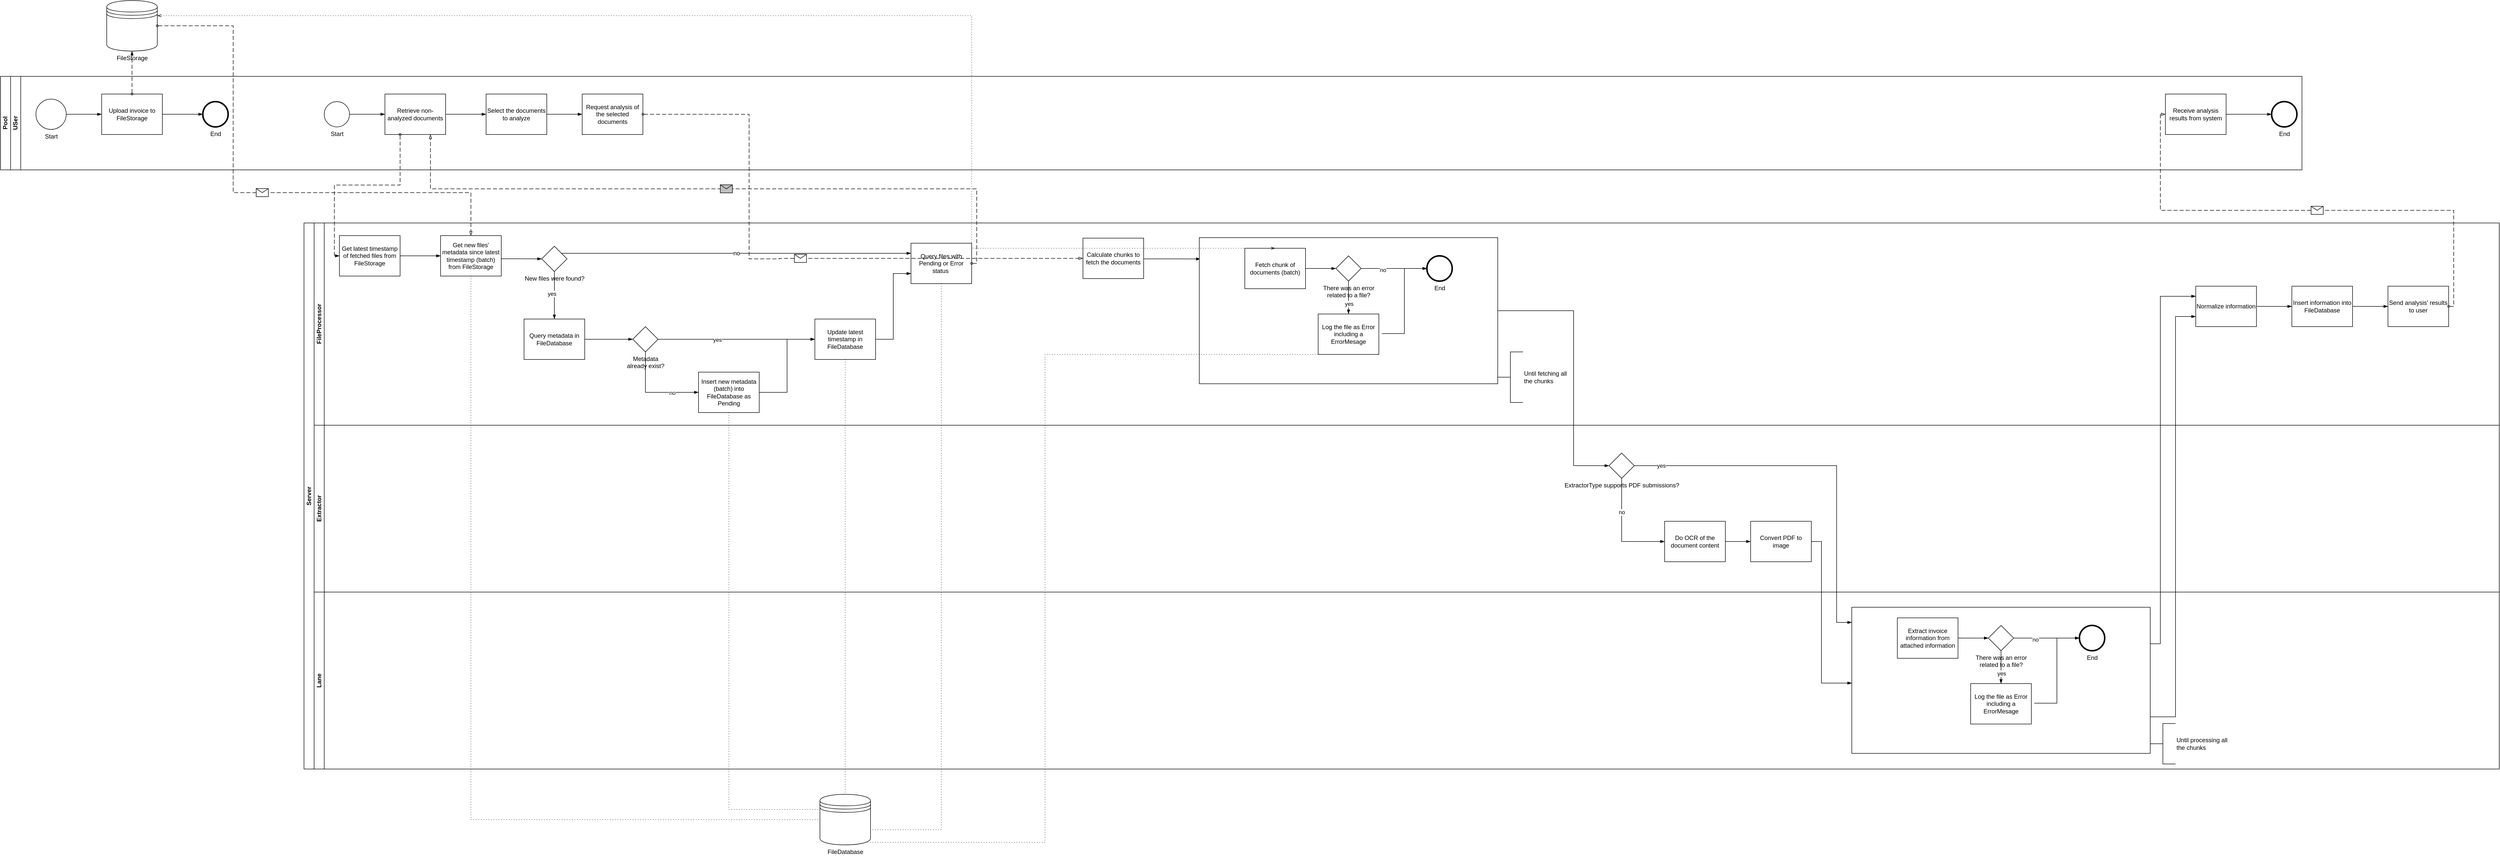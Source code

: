 <mxfile version="28.2.5">
  <diagram name="Page-1" id="7MYnHC7Nl61p4_IIF2tp">
    <mxGraphModel dx="1422" dy="847" grid="1" gridSize="10" guides="1" tooltips="1" connect="1" arrows="1" fold="1" page="1" pageScale="1" pageWidth="850" pageHeight="1100" math="0" shadow="0">
      <root>
        <mxCell id="0" />
        <mxCell id="1" parent="0" />
        <mxCell id="_6YwwcxWLy-YnH5HAZG2-1" value="Server" style="swimlane;html=1;childLayout=stackLayout;resizeParent=1;resizeParentMax=0;horizontal=0;startSize=20;horizontalStack=0;whiteSpace=wrap;" parent="1" vertex="1">
          <mxGeometry x="640" y="480" width="4340" height="1080" as="geometry" />
        </mxCell>
        <mxCell id="_6YwwcxWLy-YnH5HAZG2-3" value="FileProcessor" style="swimlane;html=1;startSize=20;horizontal=0;" parent="_6YwwcxWLy-YnH5HAZG2-1" vertex="1">
          <mxGeometry x="20" width="4320" height="400" as="geometry" />
        </mxCell>
        <mxCell id="_6YwwcxWLy-YnH5HAZG2-68" value="Get latest timestamp of fetched files from FileStorage" style="points=[[0.25,0,0],[0.5,0,0],[0.75,0,0],[1,0.25,0],[1,0.5,0],[1,0.75,0],[0.75,1,0],[0.5,1,0],[0.25,1,0],[0,0.75,0],[0,0.5,0],[0,0.25,0]];shape=mxgraph.bpmn.task2;whiteSpace=wrap;rectStyle=rounded;size=10;html=1;container=1;expand=0;collapsible=0;taskMarker=abstract;" parent="_6YwwcxWLy-YnH5HAZG2-3" vertex="1">
          <mxGeometry x="50" y="25" width="120" height="80" as="geometry" />
        </mxCell>
        <mxCell id="IxoUQpYRNnGJLe_pQWah-1" value="Get new files&#39; metadata since latest timestamp (batch) from FileStorage" style="points=[[0.25,0,0],[0.5,0,0],[0.75,0,0],[1,0.25,0],[1,0.5,0],[1,0.75,0],[0.75,1,0],[0.5,1,0],[0.25,1,0],[0,0.75,0],[0,0.5,0],[0,0.25,0]];shape=mxgraph.bpmn.task2;whiteSpace=wrap;rectStyle=rounded;size=10;html=1;container=1;expand=0;collapsible=0;taskMarker=abstract;" parent="_6YwwcxWLy-YnH5HAZG2-3" vertex="1">
          <mxGeometry x="250" y="25" width="120" height="80" as="geometry" />
        </mxCell>
        <mxCell id="IxoUQpYRNnGJLe_pQWah-4" value="" style="edgeStyle=elbowEdgeStyle;fontSize=12;html=1;endArrow=blockThin;endFill=1;rounded=0;exitX=1;exitY=0.5;exitDx=0;exitDy=0;exitPerimeter=0;entryX=0;entryY=0.5;entryDx=0;entryDy=0;entryPerimeter=0;" parent="_6YwwcxWLy-YnH5HAZG2-3" source="_6YwwcxWLy-YnH5HAZG2-68" target="IxoUQpYRNnGJLe_pQWah-1" edge="1">
          <mxGeometry width="160" relative="1" as="geometry">
            <mxPoint x="160" y="70" as="sourcePoint" />
            <mxPoint x="235" y="70" as="targetPoint" />
          </mxGeometry>
        </mxCell>
        <mxCell id="IxoUQpYRNnGJLe_pQWah-5" value="New files were found?" style="points=[[0.25,0.25,0],[0.5,0,0],[0.75,0.25,0],[1,0.5,0],[0.75,0.75,0],[0.5,1,0],[0.25,0.75,0],[0,0.5,0]];shape=mxgraph.bpmn.gateway2;html=1;verticalLabelPosition=bottom;labelBackgroundColor=#ffffff;verticalAlign=top;align=center;perimeter=rhombusPerimeter;outlineConnect=0;outline=none;symbol=none;" parent="_6YwwcxWLy-YnH5HAZG2-3" vertex="1">
          <mxGeometry x="450" y="46" width="50" height="50" as="geometry" />
        </mxCell>
        <mxCell id="IxoUQpYRNnGJLe_pQWah-6" value="" style="edgeStyle=elbowEdgeStyle;fontSize=12;html=1;endArrow=blockThin;endFill=1;rounded=0;exitX=1.002;exitY=0.572;exitDx=0;exitDy=0;exitPerimeter=0;entryX=0;entryY=0.5;entryDx=0;entryDy=0;entryPerimeter=0;" parent="_6YwwcxWLy-YnH5HAZG2-3" source="IxoUQpYRNnGJLe_pQWah-1" target="IxoUQpYRNnGJLe_pQWah-5" edge="1">
          <mxGeometry width="160" relative="1" as="geometry">
            <mxPoint x="370" y="60" as="sourcePoint" />
            <mxPoint x="450" y="60" as="targetPoint" />
          </mxGeometry>
        </mxCell>
        <mxCell id="_6YwwcxWLy-YnH5HAZG2-75" value="Query metadata in FileDatabase" style="points=[[0.25,0,0],[0.5,0,0],[0.75,0,0],[1,0.25,0],[1,0.5,0],[1,0.75,0],[0.75,1,0],[0.5,1,0],[0.25,1,0],[0,0.75,0],[0,0.5,0],[0,0.25,0]];shape=mxgraph.bpmn.task2;whiteSpace=wrap;rectStyle=rounded;size=10;html=1;container=1;expand=0;collapsible=0;taskMarker=abstract;" parent="_6YwwcxWLy-YnH5HAZG2-3" vertex="1">
          <mxGeometry x="415" y="190" width="120" height="80" as="geometry" />
        </mxCell>
        <mxCell id="_6YwwcxWLy-YnH5HAZG2-79" value="Metadata&lt;div&gt;already exist?&lt;/div&gt;" style="points=[[0.25,0.25,0],[0.5,0,0],[0.75,0.25,0],[1,0.5,0],[0.75,0.75,0],[0.5,1,0],[0.25,0.75,0],[0,0.5,0]];shape=mxgraph.bpmn.gateway2;html=1;verticalLabelPosition=bottom;labelBackgroundColor=#ffffff;verticalAlign=top;align=center;perimeter=rhombusPerimeter;outlineConnect=0;outline=none;symbol=none;" parent="_6YwwcxWLy-YnH5HAZG2-3" vertex="1">
          <mxGeometry x="630" y="205" width="50" height="50" as="geometry" />
        </mxCell>
        <mxCell id="_6YwwcxWLy-YnH5HAZG2-83" value="Insert new metadata (batch) into FileDatabase as Pending" style="points=[[0.25,0,0],[0.5,0,0],[0.75,0,0],[1,0.25,0],[1,0.5,0],[1,0.75,0],[0.75,1,0],[0.5,1,0],[0.25,1,0],[0,0.75,0],[0,0.5,0],[0,0.25,0]];shape=mxgraph.bpmn.task2;whiteSpace=wrap;rectStyle=rounded;size=10;html=1;container=1;expand=0;collapsible=0;taskMarker=abstract;" parent="_6YwwcxWLy-YnH5HAZG2-3" vertex="1">
          <mxGeometry x="760" y="295" width="120" height="80" as="geometry" />
        </mxCell>
        <mxCell id="_6YwwcxWLy-YnH5HAZG2-85" value="" style="edgeStyle=elbowEdgeStyle;fontSize=12;html=1;endArrow=blockThin;endFill=1;rounded=0;exitX=1;exitY=0.5;exitDx=0;exitDy=0;exitPerimeter=0;elbow=vertical;entryX=0;entryY=0.5;entryDx=0;entryDy=0;entryPerimeter=0;" parent="_6YwwcxWLy-YnH5HAZG2-3" source="_6YwwcxWLy-YnH5HAZG2-79" target="IxoUQpYRNnGJLe_pQWah-11" edge="1">
          <mxGeometry width="160" relative="1" as="geometry">
            <mxPoint x="850" y="250" as="sourcePoint" />
            <mxPoint x="1120" y="230" as="targetPoint" />
          </mxGeometry>
        </mxCell>
        <mxCell id="_6YwwcxWLy-YnH5HAZG2-87" value="yes" style="edgeLabel;html=1;align=center;verticalAlign=middle;resizable=0;points=[];" parent="_6YwwcxWLy-YnH5HAZG2-85" vertex="1" connectable="0">
          <mxGeometry x="-0.246" y="-1" relative="1" as="geometry">
            <mxPoint as="offset" />
          </mxGeometry>
        </mxCell>
        <mxCell id="_6YwwcxWLy-YnH5HAZG2-91" value="" style="edgeStyle=elbowEdgeStyle;fontSize=12;html=1;endArrow=blockThin;endFill=1;rounded=0;exitX=1;exitY=0.5;exitDx=0;exitDy=0;exitPerimeter=0;entryX=0;entryY=0.5;entryDx=0;entryDy=0;entryPerimeter=0;" parent="_6YwwcxWLy-YnH5HAZG2-3" source="_6YwwcxWLy-YnH5HAZG2-83" target="IxoUQpYRNnGJLe_pQWah-11" edge="1">
          <mxGeometry width="160" relative="1" as="geometry">
            <mxPoint x="1040" y="230" as="sourcePoint" />
            <mxPoint x="1120" y="230" as="targetPoint" />
          </mxGeometry>
        </mxCell>
        <mxCell id="_6YwwcxWLy-YnH5HAZG2-80" value="" style="edgeStyle=elbowEdgeStyle;fontSize=12;html=1;endArrow=blockThin;endFill=1;rounded=0;exitX=1;exitY=0.5;exitDx=0;exitDy=0;exitPerimeter=0;entryX=0;entryY=0.5;entryDx=0;entryDy=0;entryPerimeter=0;" parent="_6YwwcxWLy-YnH5HAZG2-3" source="_6YwwcxWLy-YnH5HAZG2-75" target="_6YwwcxWLy-YnH5HAZG2-79" edge="1">
          <mxGeometry width="160" relative="1" as="geometry">
            <mxPoint x="740" y="170" as="sourcePoint" />
            <mxPoint x="900" y="170" as="targetPoint" />
          </mxGeometry>
        </mxCell>
        <mxCell id="_6YwwcxWLy-YnH5HAZG2-86" value="" style="edgeStyle=elbowEdgeStyle;fontSize=12;html=1;endArrow=blockThin;endFill=1;rounded=0;exitX=0.5;exitY=1;exitDx=0;exitDy=0;exitPerimeter=0;entryX=0;entryY=0.5;entryDx=0;entryDy=0;entryPerimeter=0;" parent="_6YwwcxWLy-YnH5HAZG2-3" source="_6YwwcxWLy-YnH5HAZG2-79" target="_6YwwcxWLy-YnH5HAZG2-83" edge="1">
          <mxGeometry width="160" relative="1" as="geometry">
            <mxPoint x="850" y="210" as="sourcePoint" />
            <mxPoint x="1010" y="210" as="targetPoint" />
            <Array as="points">
              <mxPoint x="655" y="310" />
            </Array>
          </mxGeometry>
        </mxCell>
        <mxCell id="_6YwwcxWLy-YnH5HAZG2-88" value="no" style="edgeLabel;html=1;align=center;verticalAlign=middle;resizable=0;points=[];" parent="_6YwwcxWLy-YnH5HAZG2-86" vertex="1" connectable="0">
          <mxGeometry x="0.436" y="-1" relative="1" as="geometry">
            <mxPoint as="offset" />
          </mxGeometry>
        </mxCell>
        <mxCell id="IxoUQpYRNnGJLe_pQWah-8" value="no" style="edgeStyle=elbowEdgeStyle;fontSize=12;html=1;endArrow=blockThin;endFill=1;rounded=0;elbow=vertical;entryX=0;entryY=0.25;entryDx=0;entryDy=0;entryPerimeter=0;" parent="_6YwwcxWLy-YnH5HAZG2-3" source="IxoUQpYRNnGJLe_pQWah-5" target="4CAUM8k7ks4e4TiP8N0I-108" edge="1">
          <mxGeometry width="160" relative="1" as="geometry">
            <mxPoint x="630" y="70.71" as="sourcePoint" />
            <mxPoint x="1180" y="51" as="targetPoint" />
            <Array as="points" />
          </mxGeometry>
        </mxCell>
        <mxCell id="IxoUQpYRNnGJLe_pQWah-9" value="" style="fontSize=12;html=1;endArrow=blockThin;endFill=1;rounded=0;exitX=0.5;exitY=1;exitDx=0;exitDy=0;exitPerimeter=0;entryX=0.5;entryY=0;entryDx=0;entryDy=0;entryPerimeter=0;" parent="_6YwwcxWLy-YnH5HAZG2-3" source="IxoUQpYRNnGJLe_pQWah-5" target="_6YwwcxWLy-YnH5HAZG2-75" edge="1">
          <mxGeometry width="160" relative="1" as="geometry">
            <mxPoint x="620" y="190" as="sourcePoint" />
            <mxPoint x="602" y="190" as="targetPoint" />
          </mxGeometry>
        </mxCell>
        <mxCell id="IxoUQpYRNnGJLe_pQWah-10" value="yes" style="edgeLabel;html=1;align=center;verticalAlign=middle;resizable=0;points=[];" parent="IxoUQpYRNnGJLe_pQWah-9" vertex="1" connectable="0">
          <mxGeometry x="-0.07" y="-5" relative="1" as="geometry">
            <mxPoint as="offset" />
          </mxGeometry>
        </mxCell>
        <mxCell id="IxoUQpYRNnGJLe_pQWah-11" value="Update latest timestamp in FileDatabase" style="points=[[0.25,0,0],[0.5,0,0],[0.75,0,0],[1,0.25,0],[1,0.5,0],[1,0.75,0],[0.75,1,0],[0.5,1,0],[0.25,1,0],[0,0.75,0],[0,0.5,0],[0,0.25,0]];shape=mxgraph.bpmn.task2;whiteSpace=wrap;rectStyle=rounded;size=10;html=1;container=1;expand=0;collapsible=0;taskMarker=abstract;" parent="_6YwwcxWLy-YnH5HAZG2-3" vertex="1">
          <mxGeometry x="990" y="190" width="120" height="80" as="geometry" />
        </mxCell>
        <mxCell id="IxoUQpYRNnGJLe_pQWah-13" value="" style="edgeStyle=elbowEdgeStyle;fontSize=12;html=1;endArrow=blockThin;endFill=1;rounded=0;exitX=1;exitY=0.5;exitDx=0;exitDy=0;exitPerimeter=0;entryX=0;entryY=0.75;entryDx=0;entryDy=0;entryPerimeter=0;" parent="_6YwwcxWLy-YnH5HAZG2-3" source="IxoUQpYRNnGJLe_pQWah-11" target="4CAUM8k7ks4e4TiP8N0I-108" edge="1">
          <mxGeometry width="160" relative="1" as="geometry">
            <mxPoint x="1190" y="250" as="sourcePoint" />
            <mxPoint x="1180" y="91" as="targetPoint" />
          </mxGeometry>
        </mxCell>
        <mxCell id="4CAUM8k7ks4e4TiP8N0I-47" value="" style="edgeStyle=elbowEdgeStyle;fontSize=12;html=1;endArrow=blockThin;endFill=1;rounded=0;exitX=1;exitY=0.5;exitDx=0;exitDy=0;exitPerimeter=0;entryX=0.004;entryY=0.146;entryDx=0;entryDy=0;entryPerimeter=0;" parent="_6YwwcxWLy-YnH5HAZG2-3" target="4CAUM8k7ks4e4TiP8N0I-51" edge="1">
          <mxGeometry width="160" relative="1" as="geometry">
            <mxPoint x="1640" y="71" as="sourcePoint" />
            <mxPoint x="1750" y="71" as="targetPoint" />
          </mxGeometry>
        </mxCell>
        <mxCell id="4CAUM8k7ks4e4TiP8N0I-51" value="" style="points=[[0.25,0,0],[0.5,0,0],[0.75,0,0],[1,0.25,0],[1,0.5,0],[1,0.75,0],[0.75,1,0],[0.5,1,0],[0.25,1,0],[0,0.75,0],[0,0.5,0],[0,0.25,0]];shape=mxgraph.bpmn.task2;whiteSpace=wrap;rectStyle=rounded;size=10;html=1;container=1;expand=0;collapsible=0;taskMarker=abstract;isLoopStandard=1;isLoopSub=1;" parent="_6YwwcxWLy-YnH5HAZG2-3" vertex="1">
          <mxGeometry x="1750" y="29" width="590" height="289" as="geometry" />
        </mxCell>
        <mxCell id="4CAUM8k7ks4e4TiP8N0I-53" value="Fetch chunk of documents (batch)" style="points=[[0.25,0,0],[0.5,0,0],[0.75,0,0],[1,0.25,0],[1,0.5,0],[1,0.75,0],[0.75,1,0],[0.5,1,0],[0.25,1,0],[0,0.75,0],[0,0.5,0],[0,0.25,0]];shape=mxgraph.bpmn.task2;whiteSpace=wrap;rectStyle=rounded;size=10;html=1;container=1;expand=0;collapsible=0;taskMarker=abstract;" parent="4CAUM8k7ks4e4TiP8N0I-51" vertex="1">
          <mxGeometry x="90" y="21" width="120" height="80" as="geometry" />
        </mxCell>
        <mxCell id="4CAUM8k7ks4e4TiP8N0I-54" value="There was an error&lt;div&gt;related to a file?&lt;/div&gt;" style="points=[[0.25,0.25,0],[0.5,0,0],[0.75,0.25,0],[1,0.5,0],[0.75,0.75,0],[0.5,1,0],[0.25,0.75,0],[0,0.5,0]];shape=mxgraph.bpmn.gateway2;html=1;verticalLabelPosition=bottom;labelBackgroundColor=#ffffff;verticalAlign=top;align=center;perimeter=rhombusPerimeter;outlineConnect=0;outline=none;symbol=none;" parent="4CAUM8k7ks4e4TiP8N0I-51" vertex="1">
          <mxGeometry x="270" y="36" width="50" height="50" as="geometry" />
        </mxCell>
        <mxCell id="4CAUM8k7ks4e4TiP8N0I-55" value="" style="edgeStyle=elbowEdgeStyle;fontSize=12;html=1;endArrow=blockThin;endFill=1;rounded=0;exitX=1;exitY=0.5;exitDx=0;exitDy=0;exitPerimeter=0;entryX=0;entryY=0.5;entryDx=0;entryDy=0;entryPerimeter=0;" parent="4CAUM8k7ks4e4TiP8N0I-51" source="4CAUM8k7ks4e4TiP8N0I-53" target="4CAUM8k7ks4e4TiP8N0I-54" edge="1">
          <mxGeometry width="160" relative="1" as="geometry">
            <mxPoint x="30" y="-21" as="sourcePoint" />
            <mxPoint x="190" y="-21" as="targetPoint" />
          </mxGeometry>
        </mxCell>
        <mxCell id="4CAUM8k7ks4e4TiP8N0I-57" value="Log the file as Error including a ErrorMesage" style="points=[[0.25,0,0],[0.5,0,0],[0.75,0,0],[1,0.25,0],[1,0.5,0],[1,0.75,0],[0.75,1,0],[0.5,1,0],[0.25,1,0],[0,0.75,0],[0,0.5,0],[0,0.25,0]];shape=mxgraph.bpmn.task2;whiteSpace=wrap;rectStyle=rounded;size=10;html=1;container=1;expand=0;collapsible=0;taskMarker=abstract;" parent="4CAUM8k7ks4e4TiP8N0I-51" vertex="1">
          <mxGeometry x="235" y="151" width="120" height="80" as="geometry" />
        </mxCell>
        <mxCell id="4CAUM8k7ks4e4TiP8N0I-58" value="" style="edgeStyle=elbowEdgeStyle;fontSize=12;html=1;endArrow=blockThin;endFill=1;rounded=0;exitX=0.5;exitY=1;exitDx=0;exitDy=0;exitPerimeter=0;entryX=0.5;entryY=0;entryDx=0;entryDy=0;entryPerimeter=0;" parent="4CAUM8k7ks4e4TiP8N0I-51" source="4CAUM8k7ks4e4TiP8N0I-54" target="4CAUM8k7ks4e4TiP8N0I-57" edge="1">
          <mxGeometry width="160" relative="1" as="geometry">
            <mxPoint x="70" y="109" as="sourcePoint" />
            <mxPoint x="230" y="109" as="targetPoint" />
          </mxGeometry>
        </mxCell>
        <mxCell id="4CAUM8k7ks4e4TiP8N0I-59" value="yes" style="edgeLabel;html=1;align=center;verticalAlign=middle;resizable=0;points=[];" parent="4CAUM8k7ks4e4TiP8N0I-58" vertex="1" connectable="0">
          <mxGeometry x="0.367" y="1" relative="1" as="geometry">
            <mxPoint as="offset" />
          </mxGeometry>
        </mxCell>
        <mxCell id="4CAUM8k7ks4e4TiP8N0I-60" value="End" style="points=[[0.145,0.145,0],[0.5,0,0],[0.855,0.145,0],[1,0.5,0],[0.855,0.855,0],[0.5,1,0],[0.145,0.855,0],[0,0.5,0]];shape=mxgraph.bpmn.event;html=1;verticalLabelPosition=bottom;labelBackgroundColor=#ffffff;verticalAlign=top;align=center;perimeter=ellipsePerimeter;outlineConnect=0;aspect=fixed;outline=end;symbol=terminate2;" parent="4CAUM8k7ks4e4TiP8N0I-51" vertex="1">
          <mxGeometry x="450" y="36" width="50" height="50" as="geometry" />
        </mxCell>
        <mxCell id="4CAUM8k7ks4e4TiP8N0I-61" value="" style="edgeStyle=elbowEdgeStyle;fontSize=12;html=1;endArrow=blockThin;endFill=1;rounded=0;exitX=1;exitY=0.5;exitDx=0;exitDy=0;exitPerimeter=0;entryX=0;entryY=0.5;entryDx=0;entryDy=0;entryPerimeter=0;" parent="4CAUM8k7ks4e4TiP8N0I-51" source="4CAUM8k7ks4e4TiP8N0I-54" target="4CAUM8k7ks4e4TiP8N0I-60" edge="1">
          <mxGeometry width="160" relative="1" as="geometry">
            <mxPoint x="200" y="211" as="sourcePoint" />
            <mxPoint x="360" y="211" as="targetPoint" />
          </mxGeometry>
        </mxCell>
        <mxCell id="4CAUM8k7ks4e4TiP8N0I-63" value="no" style="edgeLabel;html=1;align=center;verticalAlign=middle;resizable=0;points=[];" parent="4CAUM8k7ks4e4TiP8N0I-61" vertex="1" connectable="0">
          <mxGeometry x="-0.34" y="-3" relative="1" as="geometry">
            <mxPoint as="offset" />
          </mxGeometry>
        </mxCell>
        <mxCell id="4CAUM8k7ks4e4TiP8N0I-62" value="" style="edgeStyle=elbowEdgeStyle;fontSize=12;html=1;endArrow=blockThin;endFill=1;rounded=0;entryX=0;entryY=0.5;entryDx=0;entryDy=0;entryPerimeter=0;exitX=1.048;exitY=0.484;exitDx=0;exitDy=0;exitPerimeter=0;" parent="4CAUM8k7ks4e4TiP8N0I-51" source="4CAUM8k7ks4e4TiP8N0I-57" target="4CAUM8k7ks4e4TiP8N0I-60" edge="1">
          <mxGeometry width="160" relative="1" as="geometry">
            <mxPoint x="200" y="211" as="sourcePoint" />
            <mxPoint x="360" y="211" as="targetPoint" />
          </mxGeometry>
        </mxCell>
        <mxCell id="4CAUM8k7ks4e4TiP8N0I-65" value="Until fetching all&lt;div&gt;the chunks&lt;/div&gt;" style="html=1;shape=mxgraph.flowchart.annotation_2;align=left;labelPosition=right;" parent="_6YwwcxWLy-YnH5HAZG2-3" vertex="1">
          <mxGeometry x="2340" y="255" width="50" height="100" as="geometry" />
        </mxCell>
        <mxCell id="4CAUM8k7ks4e4TiP8N0I-104" value="" style="edgeStyle=elbowEdgeStyle;fontSize=12;html=1;endArrow=blockThin;endFill=1;rounded=0;exitX=1;exitY=0.5;exitDx=0;exitDy=0;exitPerimeter=0;entryX=0;entryY=0.5;entryDx=0;entryDy=0;entryPerimeter=0;" parent="_6YwwcxWLy-YnH5HAZG2-3" source="4CAUM8k7ks4e4TiP8N0I-100" target="4CAUM8k7ks4e4TiP8N0I-103" edge="1">
          <mxGeometry width="160" relative="1" as="geometry">
            <mxPoint x="3460" y="220" as="sourcePoint" />
            <mxPoint x="3620" y="220" as="targetPoint" />
          </mxGeometry>
        </mxCell>
        <mxCell id="4CAUM8k7ks4e4TiP8N0I-108" value="Query files with Pending or Error status&amp;nbsp;" style="points=[[0.25,0,0],[0.5,0,0],[0.75,0,0],[1,0.25,0],[1,0.5,0],[1,0.75,0],[0.75,1,0],[0.5,1,0],[0.25,1,0],[0,0.75,0],[0,0.5,0],[0,0.25,0]];shape=mxgraph.bpmn.task2;whiteSpace=wrap;rectStyle=rounded;size=10;html=1;container=1;expand=0;collapsible=0;taskMarker=send;" parent="_6YwwcxWLy-YnH5HAZG2-3" vertex="1">
          <mxGeometry x="1180" y="40" width="120" height="80" as="geometry" />
        </mxCell>
        <mxCell id="4CAUM8k7ks4e4TiP8N0I-113" value="Calculate chunks to fetch the documents" style="points=[[0.25,0,0],[0.5,0,0],[0.75,0,0],[1,0.25,0],[1,0.5,0],[1,0.75,0],[0.75,1,0],[0.5,1,0],[0.25,1,0],[0,0.75,0],[0,0.5,0],[0,0.25,0]];shape=mxgraph.bpmn.task2;whiteSpace=wrap;rectStyle=rounded;size=10;html=1;container=1;expand=0;collapsible=0;taskMarker=receive;" parent="_6YwwcxWLy-YnH5HAZG2-3" vertex="1">
          <mxGeometry x="1520" y="30" width="120" height="80" as="geometry" />
        </mxCell>
        <mxCell id="4CAUM8k7ks4e4TiP8N0I-103" value="Insert information into FileDatabase" style="points=[[0.25,0,0],[0.5,0,0],[0.75,0,0],[1,0.25,0],[1,0.5,0],[1,0.75,0],[0.75,1,0],[0.5,1,0],[0.25,1,0],[0,0.75,0],[0,0.5,0],[0,0.25,0]];shape=mxgraph.bpmn.task2;whiteSpace=wrap;rectStyle=rounded;size=10;html=1;container=1;expand=0;collapsible=0;taskMarker=abstract;" parent="_6YwwcxWLy-YnH5HAZG2-3" vertex="1">
          <mxGeometry x="3910" y="125" width="120" height="80" as="geometry" />
        </mxCell>
        <mxCell id="4CAUM8k7ks4e4TiP8N0I-100" value="Normalize information" style="points=[[0.25,0,0],[0.5,0,0],[0.75,0,0],[1,0.25,0],[1,0.5,0],[1,0.75,0],[0.75,1,0],[0.5,1,0],[0.25,1,0],[0,0.75,0],[0,0.5,0],[0,0.25,0]];shape=mxgraph.bpmn.task2;whiteSpace=wrap;rectStyle=rounded;size=10;html=1;container=1;expand=0;collapsible=0;taskMarker=abstract;" parent="_6YwwcxWLy-YnH5HAZG2-3" vertex="1">
          <mxGeometry x="3720" y="125" width="120" height="80" as="geometry" />
        </mxCell>
        <mxCell id="4CAUM8k7ks4e4TiP8N0I-125" value="Send analysis&#39; results to user" style="points=[[0.25,0,0],[0.5,0,0],[0.75,0,0],[1,0.25,0],[1,0.5,0],[1,0.75,0],[0.75,1,0],[0.5,1,0],[0.25,1,0],[0,0.75,0],[0,0.5,0],[0,0.25,0]];shape=mxgraph.bpmn.task2;whiteSpace=wrap;rectStyle=rounded;size=10;html=1;container=1;expand=0;collapsible=0;taskMarker=send;" parent="_6YwwcxWLy-YnH5HAZG2-3" vertex="1">
          <mxGeometry x="4100" y="125" width="120" height="80" as="geometry" />
        </mxCell>
        <mxCell id="4CAUM8k7ks4e4TiP8N0I-126" value="" style="edgeStyle=elbowEdgeStyle;fontSize=12;html=1;endArrow=blockThin;endFill=1;rounded=0;exitX=1;exitY=0.5;exitDx=0;exitDy=0;exitPerimeter=0;entryX=0;entryY=0.5;entryDx=0;entryDy=0;entryPerimeter=0;" parent="_6YwwcxWLy-YnH5HAZG2-3" source="4CAUM8k7ks4e4TiP8N0I-103" target="4CAUM8k7ks4e4TiP8N0I-125" edge="1">
          <mxGeometry width="160" relative="1" as="geometry">
            <mxPoint x="4020" y="50" as="sourcePoint" />
            <mxPoint x="4105" y="165" as="targetPoint" />
          </mxGeometry>
        </mxCell>
        <mxCell id="4CAUM8k7ks4e4TiP8N0I-24" value="Extractor" style="swimlane;html=1;startSize=20;horizontal=0;" parent="_6YwwcxWLy-YnH5HAZG2-1" vertex="1">
          <mxGeometry x="20" y="400" width="4320" height="330" as="geometry" />
        </mxCell>
        <mxCell id="4CAUM8k7ks4e4TiP8N0I-68" value="ExtractorType supports PDF submissions?" style="points=[[0.25,0.25,0],[0.5,0,0],[0.75,0.25,0],[1,0.5,0],[0.75,0.75,0],[0.5,1,0],[0.25,0.75,0],[0,0.5,0]];shape=mxgraph.bpmn.gateway2;html=1;verticalLabelPosition=bottom;labelBackgroundColor=#ffffff;verticalAlign=top;align=center;perimeter=rhombusPerimeter;outlineConnect=0;outline=none;symbol=none;" parent="4CAUM8k7ks4e4TiP8N0I-24" vertex="1">
          <mxGeometry x="2560" y="55" width="50" height="50" as="geometry" />
        </mxCell>
        <mxCell id="4CAUM8k7ks4e4TiP8N0I-72" value="Do OCR of the document content" style="points=[[0.25,0,0],[0.5,0,0],[0.75,0,0],[1,0.25,0],[1,0.5,0],[1,0.75,0],[0.75,1,0],[0.5,1,0],[0.25,1,0],[0,0.75,0],[0,0.5,0],[0,0.25,0]];shape=mxgraph.bpmn.task2;whiteSpace=wrap;rectStyle=rounded;size=10;html=1;container=1;expand=0;collapsible=0;taskMarker=abstract;" parent="4CAUM8k7ks4e4TiP8N0I-24" vertex="1">
          <mxGeometry x="2670" y="190" width="120" height="80" as="geometry" />
        </mxCell>
        <mxCell id="4CAUM8k7ks4e4TiP8N0I-73" value="Convert PDF to image" style="points=[[0.25,0,0],[0.5,0,0],[0.75,0,0],[1,0.25,0],[1,0.5,0],[1,0.75,0],[0.75,1,0],[0.5,1,0],[0.25,1,0],[0,0.75,0],[0,0.5,0],[0,0.25,0]];shape=mxgraph.bpmn.task2;whiteSpace=wrap;rectStyle=rounded;size=10;html=1;container=1;expand=0;collapsible=0;taskMarker=abstract;" parent="4CAUM8k7ks4e4TiP8N0I-24" vertex="1">
          <mxGeometry x="2840" y="190" width="120" height="80" as="geometry" />
        </mxCell>
        <mxCell id="4CAUM8k7ks4e4TiP8N0I-74" value="" style="edgeStyle=elbowEdgeStyle;fontSize=12;html=1;endArrow=blockThin;endFill=1;rounded=0;exitX=0.5;exitY=1;exitDx=0;exitDy=0;exitPerimeter=0;" parent="4CAUM8k7ks4e4TiP8N0I-24" source="4CAUM8k7ks4e4TiP8N0I-68" target="4CAUM8k7ks4e4TiP8N0I-72" edge="1">
          <mxGeometry width="160" relative="1" as="geometry">
            <mxPoint x="2660" y="190" as="sourcePoint" />
            <mxPoint x="2820" y="190" as="targetPoint" />
            <Array as="points">
              <mxPoint x="2585" y="170" />
            </Array>
          </mxGeometry>
        </mxCell>
        <mxCell id="4CAUM8k7ks4e4TiP8N0I-75" value="no" style="edgeLabel;html=1;align=center;verticalAlign=middle;resizable=0;points=[];" parent="4CAUM8k7ks4e4TiP8N0I-74" vertex="1" connectable="0">
          <mxGeometry x="-0.362" relative="1" as="geometry">
            <mxPoint as="offset" />
          </mxGeometry>
        </mxCell>
        <mxCell id="4CAUM8k7ks4e4TiP8N0I-77" value="" style="edgeStyle=elbowEdgeStyle;fontSize=12;html=1;endArrow=blockThin;endFill=1;rounded=0;exitX=1;exitY=0.5;exitDx=0;exitDy=0;exitPerimeter=0;entryX=0;entryY=0.5;entryDx=0;entryDy=0;entryPerimeter=0;" parent="4CAUM8k7ks4e4TiP8N0I-24" source="4CAUM8k7ks4e4TiP8N0I-72" target="4CAUM8k7ks4e4TiP8N0I-73" edge="1">
          <mxGeometry width="160" relative="1" as="geometry">
            <mxPoint x="2750" y="210" as="sourcePoint" />
            <mxPoint x="2820" y="230" as="targetPoint" />
          </mxGeometry>
        </mxCell>
        <mxCell id="4CAUM8k7ks4e4TiP8N0I-69" value="" style="edgeStyle=elbowEdgeStyle;fontSize=12;html=1;endArrow=blockThin;endFill=1;rounded=0;exitX=1;exitY=0.5;exitDx=0;exitDy=0;exitPerimeter=0;entryX=0;entryY=0.5;entryDx=0;entryDy=0;entryPerimeter=0;" parent="_6YwwcxWLy-YnH5HAZG2-1" source="4CAUM8k7ks4e4TiP8N0I-51" target="4CAUM8k7ks4e4TiP8N0I-68" edge="1">
          <mxGeometry width="160" relative="1" as="geometry">
            <mxPoint x="2260" y="520" as="sourcePoint" />
            <mxPoint x="2420" y="520" as="targetPoint" />
            <Array as="points">
              <mxPoint x="2510" y="330" />
            </Array>
          </mxGeometry>
        </mxCell>
        <mxCell id="4CAUM8k7ks4e4TiP8N0I-96" value="Lane" style="swimlane;startSize=20;horizontal=0;html=1;whiteSpace=wrap;" parent="_6YwwcxWLy-YnH5HAZG2-1" vertex="1">
          <mxGeometry x="20" y="730" width="4320" height="350" as="geometry" />
        </mxCell>
        <mxCell id="4CAUM8k7ks4e4TiP8N0I-114" value="" style="points=[[0.25,0,0],[0.5,0,0],[0.75,0,0],[1,0.25,0],[1,0.5,0],[1,0.75,0],[0.75,1,0],[0.5,1,0],[0.25,1,0],[0,0.75,0],[0,0.5,0],[0,0.25,0]];shape=mxgraph.bpmn.task2;whiteSpace=wrap;rectStyle=rounded;size=10;html=1;container=1;expand=0;collapsible=0;taskMarker=abstract;isLoopStandard=1;isLoopSub=1;" parent="4CAUM8k7ks4e4TiP8N0I-96" vertex="1">
          <mxGeometry x="3040" y="30" width="590" height="289" as="geometry" />
        </mxCell>
        <mxCell id="4CAUM8k7ks4e4TiP8N0I-115" value="Extract invoice information from attached information" style="points=[[0.25,0,0],[0.5,0,0],[0.75,0,0],[1,0.25,0],[1,0.5,0],[1,0.75,0],[0.75,1,0],[0.5,1,0],[0.25,1,0],[0,0.75,0],[0,0.5,0],[0,0.25,0]];shape=mxgraph.bpmn.task2;whiteSpace=wrap;rectStyle=rounded;size=10;html=1;container=1;expand=0;collapsible=0;taskMarker=abstract;" parent="4CAUM8k7ks4e4TiP8N0I-114" vertex="1">
          <mxGeometry x="90" y="21" width="120" height="80" as="geometry" />
        </mxCell>
        <mxCell id="4CAUM8k7ks4e4TiP8N0I-116" value="There was an error&lt;div&gt;related to a file?&lt;/div&gt;" style="points=[[0.25,0.25,0],[0.5,0,0],[0.75,0.25,0],[1,0.5,0],[0.75,0.75,0],[0.5,1,0],[0.25,0.75,0],[0,0.5,0]];shape=mxgraph.bpmn.gateway2;html=1;verticalLabelPosition=bottom;labelBackgroundColor=#ffffff;verticalAlign=top;align=center;perimeter=rhombusPerimeter;outlineConnect=0;outline=none;symbol=none;" parent="4CAUM8k7ks4e4TiP8N0I-114" vertex="1">
          <mxGeometry x="270" y="36" width="50" height="50" as="geometry" />
        </mxCell>
        <mxCell id="4CAUM8k7ks4e4TiP8N0I-117" value="" style="edgeStyle=elbowEdgeStyle;fontSize=12;html=1;endArrow=blockThin;endFill=1;rounded=0;exitX=1;exitY=0.5;exitDx=0;exitDy=0;exitPerimeter=0;entryX=0;entryY=0.5;entryDx=0;entryDy=0;entryPerimeter=0;" parent="4CAUM8k7ks4e4TiP8N0I-114" source="4CAUM8k7ks4e4TiP8N0I-115" target="4CAUM8k7ks4e4TiP8N0I-116" edge="1">
          <mxGeometry width="160" relative="1" as="geometry">
            <mxPoint x="30" y="-21" as="sourcePoint" />
            <mxPoint x="190" y="-21" as="targetPoint" />
          </mxGeometry>
        </mxCell>
        <mxCell id="4CAUM8k7ks4e4TiP8N0I-118" value="Log the file as Error including a ErrorMesage" style="points=[[0.25,0,0],[0.5,0,0],[0.75,0,0],[1,0.25,0],[1,0.5,0],[1,0.75,0],[0.75,1,0],[0.5,1,0],[0.25,1,0],[0,0.75,0],[0,0.5,0],[0,0.25,0]];shape=mxgraph.bpmn.task2;whiteSpace=wrap;rectStyle=rounded;size=10;html=1;container=1;expand=0;collapsible=0;taskMarker=abstract;" parent="4CAUM8k7ks4e4TiP8N0I-114" vertex="1">
          <mxGeometry x="235" y="151" width="120" height="80" as="geometry" />
        </mxCell>
        <mxCell id="4CAUM8k7ks4e4TiP8N0I-119" value="" style="edgeStyle=elbowEdgeStyle;fontSize=12;html=1;endArrow=blockThin;endFill=1;rounded=0;exitX=0.5;exitY=1;exitDx=0;exitDy=0;exitPerimeter=0;entryX=0.5;entryY=0;entryDx=0;entryDy=0;entryPerimeter=0;" parent="4CAUM8k7ks4e4TiP8N0I-114" source="4CAUM8k7ks4e4TiP8N0I-116" target="4CAUM8k7ks4e4TiP8N0I-118" edge="1">
          <mxGeometry width="160" relative="1" as="geometry">
            <mxPoint x="70" y="109" as="sourcePoint" />
            <mxPoint x="230" y="109" as="targetPoint" />
          </mxGeometry>
        </mxCell>
        <mxCell id="4CAUM8k7ks4e4TiP8N0I-120" value="yes" style="edgeLabel;html=1;align=center;verticalAlign=middle;resizable=0;points=[];" parent="4CAUM8k7ks4e4TiP8N0I-119" vertex="1" connectable="0">
          <mxGeometry x="0.367" y="1" relative="1" as="geometry">
            <mxPoint as="offset" />
          </mxGeometry>
        </mxCell>
        <mxCell id="4CAUM8k7ks4e4TiP8N0I-121" value="End" style="points=[[0.145,0.145,0],[0.5,0,0],[0.855,0.145,0],[1,0.5,0],[0.855,0.855,0],[0.5,1,0],[0.145,0.855,0],[0,0.5,0]];shape=mxgraph.bpmn.event;html=1;verticalLabelPosition=bottom;labelBackgroundColor=#ffffff;verticalAlign=top;align=center;perimeter=ellipsePerimeter;outlineConnect=0;aspect=fixed;outline=end;symbol=terminate2;" parent="4CAUM8k7ks4e4TiP8N0I-114" vertex="1">
          <mxGeometry x="450" y="36" width="50" height="50" as="geometry" />
        </mxCell>
        <mxCell id="4CAUM8k7ks4e4TiP8N0I-122" value="" style="edgeStyle=elbowEdgeStyle;fontSize=12;html=1;endArrow=blockThin;endFill=1;rounded=0;exitX=1;exitY=0.5;exitDx=0;exitDy=0;exitPerimeter=0;entryX=0;entryY=0.5;entryDx=0;entryDy=0;entryPerimeter=0;" parent="4CAUM8k7ks4e4TiP8N0I-114" source="4CAUM8k7ks4e4TiP8N0I-116" target="4CAUM8k7ks4e4TiP8N0I-121" edge="1">
          <mxGeometry width="160" relative="1" as="geometry">
            <mxPoint x="200" y="211" as="sourcePoint" />
            <mxPoint x="360" y="211" as="targetPoint" />
          </mxGeometry>
        </mxCell>
        <mxCell id="4CAUM8k7ks4e4TiP8N0I-123" value="no" style="edgeLabel;html=1;align=center;verticalAlign=middle;resizable=0;points=[];" parent="4CAUM8k7ks4e4TiP8N0I-122" vertex="1" connectable="0">
          <mxGeometry x="-0.34" y="-3" relative="1" as="geometry">
            <mxPoint as="offset" />
          </mxGeometry>
        </mxCell>
        <mxCell id="4CAUM8k7ks4e4TiP8N0I-124" value="" style="edgeStyle=elbowEdgeStyle;fontSize=12;html=1;endArrow=blockThin;endFill=1;rounded=0;entryX=0;entryY=0.5;entryDx=0;entryDy=0;entryPerimeter=0;exitX=1.048;exitY=0.484;exitDx=0;exitDy=0;exitPerimeter=0;" parent="4CAUM8k7ks4e4TiP8N0I-114" source="4CAUM8k7ks4e4TiP8N0I-118" target="4CAUM8k7ks4e4TiP8N0I-121" edge="1">
          <mxGeometry width="160" relative="1" as="geometry">
            <mxPoint x="200" y="211" as="sourcePoint" />
            <mxPoint x="360" y="211" as="targetPoint" />
          </mxGeometry>
        </mxCell>
        <mxCell id="4CAUM8k7ks4e4TiP8N0I-133" value="Until processing all&lt;div&gt;the chunks&lt;/div&gt;" style="html=1;shape=mxgraph.flowchart.annotation_2;align=left;labelPosition=right;" parent="4CAUM8k7ks4e4TiP8N0I-96" vertex="1">
          <mxGeometry x="3630" y="260" width="50" height="80" as="geometry" />
        </mxCell>
        <mxCell id="4CAUM8k7ks4e4TiP8N0I-71" value="" style="edgeStyle=elbowEdgeStyle;fontSize=12;html=1;endArrow=blockThin;endFill=1;rounded=0;exitX=1;exitY=0.5;exitDx=0;exitDy=0;exitPerimeter=0;entryX=0;entryY=0.5;entryDx=0;entryDy=0;entryPerimeter=0;" parent="_6YwwcxWLy-YnH5HAZG2-1" source="4CAUM8k7ks4e4TiP8N0I-68" edge="1">
          <mxGeometry width="160" relative="1" as="geometry">
            <mxPoint x="2480" y="540" as="sourcePoint" />
            <mxPoint x="3060" y="790.0" as="targetPoint" />
            <Array as="points">
              <mxPoint x="3030" y="640" />
            </Array>
          </mxGeometry>
        </mxCell>
        <mxCell id="4CAUM8k7ks4e4TiP8N0I-76" value="yes" style="edgeLabel;html=1;align=center;verticalAlign=middle;resizable=0;points=[];" parent="4CAUM8k7ks4e4TiP8N0I-71" vertex="1" connectable="0">
          <mxGeometry x="-0.127" relative="1" as="geometry">
            <mxPoint x="-270" as="offset" />
          </mxGeometry>
        </mxCell>
        <mxCell id="4CAUM8k7ks4e4TiP8N0I-99" value="" style="edgeStyle=elbowEdgeStyle;fontSize=12;html=1;endArrow=blockThin;endFill=1;rounded=0;exitX=1;exitY=0.5;exitDx=0;exitDy=0;exitPerimeter=0;entryX=0;entryY=0.5;entryDx=0;entryDy=0;entryPerimeter=0;" parent="_6YwwcxWLy-YnH5HAZG2-1" source="4CAUM8k7ks4e4TiP8N0I-73" edge="1">
          <mxGeometry width="160" relative="1" as="geometry">
            <mxPoint x="2950" y="750" as="sourcePoint" />
            <mxPoint x="3060" y="910" as="targetPoint" />
            <Array as="points">
              <mxPoint x="3000" y="770" />
            </Array>
          </mxGeometry>
        </mxCell>
        <mxCell id="4CAUM8k7ks4e4TiP8N0I-101" value="" style="edgeStyle=elbowEdgeStyle;fontSize=12;html=1;endArrow=blockThin;endFill=1;rounded=0;exitX=1;exitY=0.25;exitDx=0;exitDy=0;exitPerimeter=0;entryX=0;entryY=0.25;entryDx=0;entryDy=0;entryPerimeter=0;" parent="_6YwwcxWLy-YnH5HAZG2-1" source="4CAUM8k7ks4e4TiP8N0I-114" target="4CAUM8k7ks4e4TiP8N0I-100" edge="1">
          <mxGeometry width="160" relative="1" as="geometry">
            <mxPoint x="3450" y="786.5" as="sourcePoint" />
            <mxPoint x="3460" y="616.5" as="targetPoint" />
            <Array as="points">
              <mxPoint x="3670" y="520" />
            </Array>
          </mxGeometry>
        </mxCell>
        <mxCell id="4CAUM8k7ks4e4TiP8N0I-102" value="" style="edgeStyle=elbowEdgeStyle;fontSize=12;html=1;endArrow=blockThin;endFill=1;rounded=0;exitX=1;exitY=0.75;exitDx=0;exitDy=0;exitPerimeter=0;entryX=0;entryY=0.75;entryDx=0;entryDy=0;entryPerimeter=0;" parent="_6YwwcxWLy-YnH5HAZG2-1" source="4CAUM8k7ks4e4TiP8N0I-114" target="4CAUM8k7ks4e4TiP8N0I-100" edge="1">
          <mxGeometry width="160" relative="1" as="geometry">
            <mxPoint x="3456.96" y="910.5" as="sourcePoint" />
            <mxPoint x="3560" y="586.5" as="targetPoint" />
            <Array as="points">
              <mxPoint x="3700" y="600" />
            </Array>
          </mxGeometry>
        </mxCell>
        <mxCell id="_6YwwcxWLy-YnH5HAZG2-48" value="Pool" style="swimlane;html=1;childLayout=stackLayout;resizeParent=1;resizeParentMax=0;horizontal=0;startSize=20;horizontalStack=0;whiteSpace=wrap;" parent="1" vertex="1">
          <mxGeometry x="40" y="190" width="4550" height="185" as="geometry" />
        </mxCell>
        <mxCell id="_6YwwcxWLy-YnH5HAZG2-36" value="USer" style="swimlane;html=1;startSize=20;horizontal=0;" parent="_6YwwcxWLy-YnH5HAZG2-48" vertex="1">
          <mxGeometry x="20" width="4530" height="185" as="geometry" />
        </mxCell>
        <mxCell id="_6YwwcxWLy-YnH5HAZG2-37" value="Start" style="points=[[0.145,0.145,0],[0.5,0,0],[0.855,0.145,0],[1,0.5,0],[0.855,0.855,0],[0.5,1,0],[0.145,0.855,0],[0,0.5,0]];shape=mxgraph.bpmn.event;html=1;verticalLabelPosition=bottom;labelBackgroundColor=#ffffff;verticalAlign=top;align=center;perimeter=ellipsePerimeter;outlineConnect=0;aspect=fixed;outline=standard;symbol=general;" parent="_6YwwcxWLy-YnH5HAZG2-36" vertex="1">
          <mxGeometry x="50" y="45" width="60" height="60" as="geometry" />
        </mxCell>
        <mxCell id="_6YwwcxWLy-YnH5HAZG2-62" value="Upload invoice to FileStorage" style="points=[[0.25,0,0],[0.5,0,0],[0.75,0,0],[1,0.25,0],[1,0.5,0],[1,0.75,0],[0.75,1,0],[0.5,1,0],[0.25,1,0],[0,0.75,0],[0,0.5,0],[0,0.25,0]];shape=mxgraph.bpmn.task2;whiteSpace=wrap;rectStyle=rounded;size=10;html=1;container=1;expand=0;collapsible=0;taskMarker=abstract;" parent="_6YwwcxWLy-YnH5HAZG2-36" vertex="1">
          <mxGeometry x="180" y="35" width="120" height="80" as="geometry" />
        </mxCell>
        <mxCell id="_6YwwcxWLy-YnH5HAZG2-71" value="" style="edgeStyle=elbowEdgeStyle;fontSize=12;html=1;endArrow=blockThin;endFill=1;rounded=0;entryX=0;entryY=0.5;entryDx=0;entryDy=0;entryPerimeter=0;" parent="_6YwwcxWLy-YnH5HAZG2-36" source="_6YwwcxWLy-YnH5HAZG2-37" target="_6YwwcxWLy-YnH5HAZG2-62" edge="1">
          <mxGeometry width="160" relative="1" as="geometry">
            <mxPoint x="380" y="200" as="sourcePoint" />
            <mxPoint x="540" y="200" as="targetPoint" />
          </mxGeometry>
        </mxCell>
        <mxCell id="_6YwwcxWLy-YnH5HAZG2-72" value="" style="edgeStyle=elbowEdgeStyle;fontSize=12;html=1;endArrow=blockThin;endFill=1;rounded=0;exitX=1;exitY=0.5;exitDx=0;exitDy=0;exitPerimeter=0;entryX=0;entryY=0.5;entryDx=0;entryDy=0;entryPerimeter=0;" parent="_6YwwcxWLy-YnH5HAZG2-36" source="_6YwwcxWLy-YnH5HAZG2-62" target="_6YwwcxWLy-YnH5HAZG2-89" edge="1">
          <mxGeometry width="160" relative="1" as="geometry">
            <mxPoint x="380" y="200" as="sourcePoint" />
            <mxPoint x="380" y="75" as="targetPoint" />
          </mxGeometry>
        </mxCell>
        <mxCell id="_6YwwcxWLy-YnH5HAZG2-89" value="End" style="points=[[0.145,0.145,0],[0.5,0,0],[0.855,0.145,0],[1,0.5,0],[0.855,0.855,0],[0.5,1,0],[0.145,0.855,0],[0,0.5,0]];shape=mxgraph.bpmn.event;html=1;verticalLabelPosition=bottom;labelBackgroundColor=#ffffff;verticalAlign=top;align=center;perimeter=ellipsePerimeter;outlineConnect=0;aspect=fixed;outline=end;symbol=terminate2;" parent="_6YwwcxWLy-YnH5HAZG2-36" vertex="1">
          <mxGeometry x="380" y="50" width="50" height="50" as="geometry" />
        </mxCell>
        <mxCell id="4CAUM8k7ks4e4TiP8N0I-1" value="Start" style="points=[[0.145,0.145,0],[0.5,0,0],[0.855,0.145,0],[1,0.5,0],[0.855,0.855,0],[0.5,1,0],[0.145,0.855,0],[0,0.5,0]];shape=mxgraph.bpmn.event;html=1;verticalLabelPosition=bottom;labelBackgroundColor=#ffffff;verticalAlign=top;align=center;perimeter=ellipsePerimeter;outlineConnect=0;aspect=fixed;outline=standard;symbol=general;" parent="_6YwwcxWLy-YnH5HAZG2-36" vertex="1">
          <mxGeometry x="620" y="50" width="50" height="50" as="geometry" />
        </mxCell>
        <mxCell id="4CAUM8k7ks4e4TiP8N0I-3" value="" style="edgeStyle=elbowEdgeStyle;fontSize=12;html=1;endArrow=blockThin;endFill=1;rounded=0;entryX=0;entryY=0.5;entryDx=0;entryDy=0;entryPerimeter=0;" parent="_6YwwcxWLy-YnH5HAZG2-36" source="4CAUM8k7ks4e4TiP8N0I-1" target="4CAUM8k7ks4e4TiP8N0I-105" edge="1">
          <mxGeometry width="160" relative="1" as="geometry">
            <mxPoint x="565" y="99.29" as="sourcePoint" />
            <mxPoint x="740" y="75" as="targetPoint" />
          </mxGeometry>
        </mxCell>
        <mxCell id="4CAUM8k7ks4e4TiP8N0I-15" value="Select the documents to analyze" style="points=[[0.25,0,0],[0.5,0,0],[0.75,0,0],[1,0.25,0],[1,0.5,0],[1,0.75,0],[0.75,1,0],[0.5,1,0],[0.25,1,0],[0,0.75,0],[0,0.5,0],[0,0.25,0]];shape=mxgraph.bpmn.task2;whiteSpace=wrap;rectStyle=rounded;size=10;html=1;container=1;expand=0;collapsible=0;taskMarker=abstract;" parent="_6YwwcxWLy-YnH5HAZG2-36" vertex="1">
          <mxGeometry x="940" y="35" width="120" height="80" as="geometry" />
        </mxCell>
        <mxCell id="4CAUM8k7ks4e4TiP8N0I-16" value="" style="edgeStyle=elbowEdgeStyle;fontSize=12;html=1;endArrow=blockThin;endFill=1;rounded=0;exitX=1;exitY=0.5;exitDx=0;exitDy=0;exitPerimeter=0;entryX=0;entryY=0.5;entryDx=0;entryDy=0;entryPerimeter=0;" parent="_6YwwcxWLy-YnH5HAZG2-36" source="4CAUM8k7ks4e4TiP8N0I-105" target="4CAUM8k7ks4e4TiP8N0I-15" edge="1">
          <mxGeometry width="160" relative="1" as="geometry">
            <mxPoint x="860" y="75" as="sourcePoint" />
            <mxPoint x="970" y="130" as="targetPoint" />
          </mxGeometry>
        </mxCell>
        <mxCell id="4CAUM8k7ks4e4TiP8N0I-18" value="" style="edgeStyle=elbowEdgeStyle;fontSize=12;html=1;endArrow=blockThin;endFill=1;rounded=0;exitX=1;exitY=0.5;exitDx=0;exitDy=0;exitPerimeter=0;entryX=0;entryY=0.5;entryDx=0;entryDy=0;entryPerimeter=0;" parent="_6YwwcxWLy-YnH5HAZG2-36" source="4CAUM8k7ks4e4TiP8N0I-15" target="4CAUM8k7ks4e4TiP8N0I-111" edge="1">
          <mxGeometry width="160" relative="1" as="geometry">
            <mxPoint x="1240" y="210" as="sourcePoint" />
            <mxPoint x="1130" y="75" as="targetPoint" />
          </mxGeometry>
        </mxCell>
        <mxCell id="4CAUM8k7ks4e4TiP8N0I-105" value="Retrieve non-analyzed documents" style="points=[[0.25,0,0],[0.5,0,0],[0.75,0,0],[1,0.25,0],[1,0.5,0],[1,0.75,0],[0.75,1,0],[0.5,1,0],[0.25,1,0],[0,0.75,0],[0,0.5,0],[0,0.25,0]];shape=mxgraph.bpmn.task2;whiteSpace=wrap;rectStyle=rounded;size=10;html=1;container=1;expand=0;collapsible=0;taskMarker=receive;" parent="_6YwwcxWLy-YnH5HAZG2-36" vertex="1">
          <mxGeometry x="740" y="35" width="120" height="80" as="geometry" />
        </mxCell>
        <mxCell id="4CAUM8k7ks4e4TiP8N0I-111" value="Request analysis of the selected documents" style="points=[[0.25,0,0],[0.5,0,0],[0.75,0,0],[1,0.25,0],[1,0.5,0],[1,0.75,0],[0.75,1,0],[0.5,1,0],[0.25,1,0],[0,0.75,0],[0,0.5,0],[0,0.25,0]];shape=mxgraph.bpmn.task2;whiteSpace=wrap;rectStyle=rounded;size=10;html=1;container=1;expand=0;collapsible=0;taskMarker=send;" parent="_6YwwcxWLy-YnH5HAZG2-36" vertex="1">
          <mxGeometry x="1130" y="35" width="120" height="80" as="geometry" />
        </mxCell>
        <mxCell id="4CAUM8k7ks4e4TiP8N0I-130" value="" style="edgeStyle=elbowEdgeStyle;fontSize=12;html=1;endArrow=blockThin;endFill=1;rounded=0;exitX=1;exitY=0.5;exitDx=0;exitDy=0;exitPerimeter=0;entryX=0;entryY=0.5;entryDx=0;entryDy=0;entryPerimeter=0;" parent="_6YwwcxWLy-YnH5HAZG2-36" source="4CAUM8k7ks4e4TiP8N0I-127" target="4CAUM8k7ks4e4TiP8N0I-129" edge="1">
          <mxGeometry width="160" relative="1" as="geometry">
            <mxPoint x="4150" y="230" as="sourcePoint" />
            <mxPoint x="4310" y="230" as="targetPoint" />
          </mxGeometry>
        </mxCell>
        <mxCell id="4CAUM8k7ks4e4TiP8N0I-129" value="End" style="points=[[0.145,0.145,0],[0.5,0,0],[0.855,0.145,0],[1,0.5,0],[0.855,0.855,0],[0.5,1,0],[0.145,0.855,0],[0,0.5,0]];shape=mxgraph.bpmn.event;html=1;verticalLabelPosition=bottom;labelBackgroundColor=#ffffff;verticalAlign=top;align=center;perimeter=ellipsePerimeter;outlineConnect=0;aspect=fixed;outline=end;symbol=terminate2;" parent="_6YwwcxWLy-YnH5HAZG2-36" vertex="1">
          <mxGeometry x="4470" y="50" width="50" height="50" as="geometry" />
        </mxCell>
        <mxCell id="4CAUM8k7ks4e4TiP8N0I-127" value="Receive analysis results from system" style="points=[[0.25,0,0],[0.5,0,0],[0.75,0,0],[1,0.25,0],[1,0.5,0],[1,0.75,0],[0.75,1,0],[0.5,1,0],[0.25,1,0],[0,0.75,0],[0,0.5,0],[0,0.25,0]];shape=mxgraph.bpmn.task2;whiteSpace=wrap;rectStyle=rounded;size=10;html=1;container=1;expand=0;collapsible=0;taskMarker=receive;" parent="_6YwwcxWLy-YnH5HAZG2-36" vertex="1">
          <mxGeometry x="4260" y="35" width="120" height="80" as="geometry" />
        </mxCell>
        <mxCell id="_6YwwcxWLy-YnH5HAZG2-65" value="FileStorage" style="shape=datastore;html=1;labelPosition=center;verticalLabelPosition=bottom;align=center;verticalAlign=top;" parent="1" vertex="1">
          <mxGeometry x="250" y="40" width="100" height="100" as="geometry" />
        </mxCell>
        <mxCell id="_6YwwcxWLy-YnH5HAZG2-93" value="" style="dashed=1;dashPattern=8 4;endArrow=blockThin;endFill=1;startArrow=oval;startFill=0;endSize=6;startSize=4;html=1;rounded=0;exitX=0.5;exitY=0;exitDx=0;exitDy=0;exitPerimeter=0;entryX=0.5;entryY=1;entryDx=0;entryDy=0;" parent="1" source="_6YwwcxWLy-YnH5HAZG2-62" target="_6YwwcxWLy-YnH5HAZG2-65" edge="1">
          <mxGeometry width="160" relative="1" as="geometry">
            <mxPoint x="390" y="450" as="sourcePoint" />
            <mxPoint x="550" y="450" as="targetPoint" />
          </mxGeometry>
        </mxCell>
        <mxCell id="4CAUM8k7ks4e4TiP8N0I-6" value="" style="endArrow=blockThin;html=1;labelPosition=left;verticalLabelPosition=middle;align=right;verticalAlign=middle;dashed=1;dashPattern=8 4;endFill=0;startArrow=oval;startFill=0;endSize=6;startSize=4;rounded=0;exitX=1;exitY=0.5;exitDx=0;exitDy=0;entryX=0.5;entryY=0;entryDx=0;entryDy=0;entryPerimeter=0;edgeStyle=orthogonalEdgeStyle;" parent="1" source="_6YwwcxWLy-YnH5HAZG2-65" target="IxoUQpYRNnGJLe_pQWah-1" edge="1">
          <mxGeometry relative="1" as="geometry">
            <mxPoint x="290" y="390" as="sourcePoint" />
            <mxPoint x="450" y="390" as="targetPoint" />
            <Array as="points">
              <mxPoint x="500" y="90" />
              <mxPoint x="500" y="420" />
              <mxPoint x="970" y="420" />
            </Array>
          </mxGeometry>
        </mxCell>
        <mxCell id="4CAUM8k7ks4e4TiP8N0I-7" value="" style="shape=message;html=1;outlineConnect=0;labelPosition=left;verticalLabelPosition=middle;align=right;verticalAlign=middle;spacingRight=5;labelBackgroundColor=#ffffff;" parent="4CAUM8k7ks4e4TiP8N0I-6" vertex="1">
          <mxGeometry width="24" height="16" relative="1" as="geometry">
            <mxPoint x="8" y="-8" as="offset" />
          </mxGeometry>
        </mxCell>
        <mxCell id="4CAUM8k7ks4e4TiP8N0I-13" value="" style="endArrow=blockThin;html=1;labelPosition=left;verticalLabelPosition=middle;align=right;verticalAlign=middle;dashed=1;dashPattern=8 4;endFill=0;startArrow=oval;startFill=0;endSize=6;startSize=4;rounded=0;exitX=1;exitY=0.5;exitDx=0;exitDy=0;exitPerimeter=0;entryX=0.75;entryY=1;entryDx=0;entryDy=0;entryPerimeter=0;edgeStyle=orthogonalEdgeStyle;" parent="1" source="4CAUM8k7ks4e4TiP8N0I-108" target="4CAUM8k7ks4e4TiP8N0I-105" edge="1">
          <mxGeometry relative="1" as="geometry">
            <mxPoint x="1360" y="551" as="sourcePoint" />
            <mxPoint x="890" y="305" as="targetPoint" />
          </mxGeometry>
        </mxCell>
        <mxCell id="4CAUM8k7ks4e4TiP8N0I-14" value="" style="shape=message;html=1;outlineConnect=0;labelPosition=left;verticalLabelPosition=middle;align=right;verticalAlign=middle;spacingRight=5;labelBackgroundColor=#ffffff;fillColor=#C0C0C0;" parent="4CAUM8k7ks4e4TiP8N0I-13" vertex="1">
          <mxGeometry width="24" height="16" relative="1" as="geometry">
            <mxPoint x="8" y="-8" as="offset" />
          </mxGeometry>
        </mxCell>
        <mxCell id="4CAUM8k7ks4e4TiP8N0I-20" value="" style="edgeStyle=elbowEdgeStyle;fontSize=12;html=1;endFill=0;startFill=0;endSize=6;startSize=6;dashed=1;dashPattern=1 4;endArrow=openThin;startArrow=openThin;rounded=0;exitX=1;exitY=0.3;exitDx=0;exitDy=0;entryX=0.5;entryY=0;entryDx=0;entryDy=0;entryPerimeter=0;" parent="1" source="_6YwwcxWLy-YnH5HAZG2-65" target="4CAUM8k7ks4e4TiP8N0I-53" edge="1">
          <mxGeometry width="160" relative="1" as="geometry">
            <mxPoint x="930" y="470" as="sourcePoint" />
            <mxPoint x="1870" y="511" as="targetPoint" />
            <Array as="points">
              <mxPoint x="1960" y="320" />
            </Array>
          </mxGeometry>
        </mxCell>
        <mxCell id="4CAUM8k7ks4e4TiP8N0I-22" value="" style="endArrow=blockThin;html=1;labelPosition=left;verticalLabelPosition=middle;align=right;verticalAlign=middle;dashed=1;dashPattern=8 4;endFill=0;startArrow=oval;startFill=0;endSize=6;startSize=4;rounded=0;exitX=1;exitY=0.5;exitDx=0;exitDy=0;exitPerimeter=0;edgeStyle=orthogonalEdgeStyle;entryX=0;entryY=0.5;entryDx=0;entryDy=0;entryPerimeter=0;" parent="1" source="4CAUM8k7ks4e4TiP8N0I-111" target="4CAUM8k7ks4e4TiP8N0I-113" edge="1">
          <mxGeometry relative="1" as="geometry">
            <mxPoint x="1310" y="265" as="sourcePoint" />
            <mxPoint x="1580" y="551" as="targetPoint" />
            <Array as="points">
              <mxPoint x="1520" y="265" />
              <mxPoint x="1520" y="551" />
              <mxPoint x="1580" y="551" />
            </Array>
          </mxGeometry>
        </mxCell>
        <mxCell id="4CAUM8k7ks4e4TiP8N0I-23" value="" style="shape=message;html=1;outlineConnect=0;labelPosition=left;verticalLabelPosition=middle;align=right;verticalAlign=middle;spacingRight=5;labelBackgroundColor=#ffffff;" parent="4CAUM8k7ks4e4TiP8N0I-22" vertex="1">
          <mxGeometry width="24" height="16" relative="1" as="geometry">
            <mxPoint x="8" y="-8" as="offset" />
          </mxGeometry>
        </mxCell>
        <mxCell id="_6YwwcxWLy-YnH5HAZG2-77" value="FileDatabase" style="shape=datastore;html=1;labelPosition=center;verticalLabelPosition=bottom;align=center;verticalAlign=top;" parent="1" vertex="1">
          <mxGeometry x="1660" y="1610" width="100" height="100" as="geometry" />
        </mxCell>
        <mxCell id="4CAUM8k7ks4e4TiP8N0I-12" value="" style="edgeStyle=orthogonalEdgeStyle;fontSize=12;html=1;endFill=0;startFill=0;endSize=6;startSize=6;dashed=1;dashPattern=1 4;endArrow=none;startArrow=none;rounded=0;exitX=0.5;exitY=1;exitDx=0;exitDy=0;exitPerimeter=0;entryX=1;entryY=0.7;entryDx=0;entryDy=0;" parent="1" source="4CAUM8k7ks4e4TiP8N0I-108" target="_6YwwcxWLy-YnH5HAZG2-77" edge="1">
          <mxGeometry width="160" relative="1" as="geometry">
            <mxPoint x="1300" y="591" as="sourcePoint" />
            <mxPoint x="1120" y="840" as="targetPoint" />
          </mxGeometry>
        </mxCell>
        <mxCell id="4CAUM8k7ks4e4TiP8N0I-8" value="" style="edgeStyle=elbowEdgeStyle;fontSize=12;html=1;endFill=0;startFill=0;endSize=6;startSize=6;dashed=1;dashPattern=1 4;endArrow=none;startArrow=none;rounded=0;exitX=0.5;exitY=1;exitDx=0;exitDy=0;exitPerimeter=0;entryX=0.5;entryY=0;entryDx=0;entryDy=0;" parent="1" source="IxoUQpYRNnGJLe_pQWah-11" target="_6YwwcxWLy-YnH5HAZG2-77" edge="1">
          <mxGeometry width="160" relative="1" as="geometry">
            <mxPoint x="940" y="750" as="sourcePoint" />
            <mxPoint x="1100" y="750" as="targetPoint" />
            <Array as="points" />
          </mxGeometry>
        </mxCell>
        <mxCell id="IxoUQpYRNnGJLe_pQWah-14" value="" style="edgeStyle=elbowEdgeStyle;fontSize=12;html=1;endFill=0;startFill=0;endSize=6;startSize=6;dashed=1;dashPattern=1 4;endArrow=none;startArrow=none;rounded=0;exitX=0.5;exitY=1;exitDx=0;exitDy=0;exitPerimeter=0;entryX=0;entryY=0.3;entryDx=0;entryDy=0;" parent="1" source="_6YwwcxWLy-YnH5HAZG2-83" target="_6YwwcxWLy-YnH5HAZG2-77" edge="1">
          <mxGeometry width="160" relative="1" as="geometry">
            <mxPoint x="770" y="840" as="sourcePoint" />
            <mxPoint x="670" y="910" as="targetPoint" />
            <Array as="points">
              <mxPoint x="1480" y="1520" />
            </Array>
          </mxGeometry>
        </mxCell>
        <mxCell id="4CAUM8k7ks4e4TiP8N0I-56" value="" style="edgeStyle=elbowEdgeStyle;fontSize=12;html=1;endFill=0;startFill=0;endSize=6;startSize=6;dashed=1;dashPattern=1 4;endArrow=none;startArrow=none;rounded=0;entryX=0.85;entryY=0.95;entryDx=0;entryDy=0;entryPerimeter=0;exitX=0.5;exitY=1;exitDx=0;exitDy=0;exitPerimeter=0;" parent="1" source="4CAUM8k7ks4e4TiP8N0I-57" target="_6YwwcxWLy-YnH5HAZG2-77" edge="1">
          <mxGeometry width="160" relative="1" as="geometry">
            <mxPoint x="2070" y="930" as="sourcePoint" />
            <mxPoint x="1660" y="1080" as="targetPoint" />
            <Array as="points">
              <mxPoint x="2105" y="1160" />
            </Array>
          </mxGeometry>
        </mxCell>
        <mxCell id="4CAUM8k7ks4e4TiP8N0I-131" value="" style="endArrow=blockThin;html=1;labelPosition=left;verticalLabelPosition=middle;align=right;verticalAlign=middle;dashed=1;dashPattern=8 4;endFill=0;startArrow=oval;startFill=0;endSize=6;startSize=4;rounded=0;exitX=1;exitY=0.5;exitDx=0;exitDy=0;exitPerimeter=0;entryX=0;entryY=0.5;entryDx=0;entryDy=0;entryPerimeter=0;edgeStyle=orthogonalEdgeStyle;" parent="1" source="4CAUM8k7ks4e4TiP8N0I-125" target="4CAUM8k7ks4e4TiP8N0I-127" edge="1">
          <mxGeometry relative="1" as="geometry">
            <mxPoint x="4300" y="645" as="sourcePoint" />
            <mxPoint x="4390" y="420" as="targetPoint" />
          </mxGeometry>
        </mxCell>
        <mxCell id="4CAUM8k7ks4e4TiP8N0I-132" value="" style="shape=message;html=1;outlineConnect=0;labelPosition=left;verticalLabelPosition=middle;align=right;verticalAlign=middle;spacingRight=5;labelBackgroundColor=#ffffff;" parent="4CAUM8k7ks4e4TiP8N0I-131" vertex="1">
          <mxGeometry width="24" height="16" relative="1" as="geometry">
            <mxPoint x="8" y="-8" as="offset" />
          </mxGeometry>
        </mxCell>
        <mxCell id="4CAUM8k7ks4e4TiP8N0I-136" value="" style="dashed=1;dashPattern=8 4;endArrow=blockThin;endFill=1;startArrow=oval;startFill=0;endSize=6;startSize=4;html=1;rounded=0;exitX=0.25;exitY=1;exitDx=0;exitDy=0;exitPerimeter=0;entryX=0;entryY=0.5;entryDx=0;entryDy=0;entryPerimeter=0;edgeStyle=orthogonalEdgeStyle;" parent="1" source="4CAUM8k7ks4e4TiP8N0I-105" target="_6YwwcxWLy-YnH5HAZG2-68" edge="1">
          <mxGeometry width="160" relative="1" as="geometry">
            <mxPoint x="460" y="430" as="sourcePoint" />
            <mxPoint x="620" y="430" as="targetPoint" />
            <Array as="points">
              <mxPoint x="830" y="405" />
              <mxPoint x="700" y="405" />
              <mxPoint x="700" y="545" />
            </Array>
          </mxGeometry>
        </mxCell>
        <mxCell id="4CAUM8k7ks4e4TiP8N0I-137" value="" style="edgeStyle=elbowEdgeStyle;fontSize=12;html=1;endFill=0;startFill=0;endSize=6;startSize=6;dashed=1;dashPattern=1 4;endArrow=none;startArrow=none;rounded=0;exitX=0.5;exitY=1;exitDx=0;exitDy=0;exitPerimeter=0;entryX=0;entryY=0.5;entryDx=0;entryDy=0;" parent="1" source="IxoUQpYRNnGJLe_pQWah-1" target="_6YwwcxWLy-YnH5HAZG2-77" edge="1">
          <mxGeometry width="160" relative="1" as="geometry">
            <mxPoint x="240" y="720" as="sourcePoint" />
            <mxPoint x="400" y="720" as="targetPoint" />
            <Array as="points">
              <mxPoint x="970" y="1220" />
            </Array>
          </mxGeometry>
        </mxCell>
      </root>
    </mxGraphModel>
  </diagram>
</mxfile>
